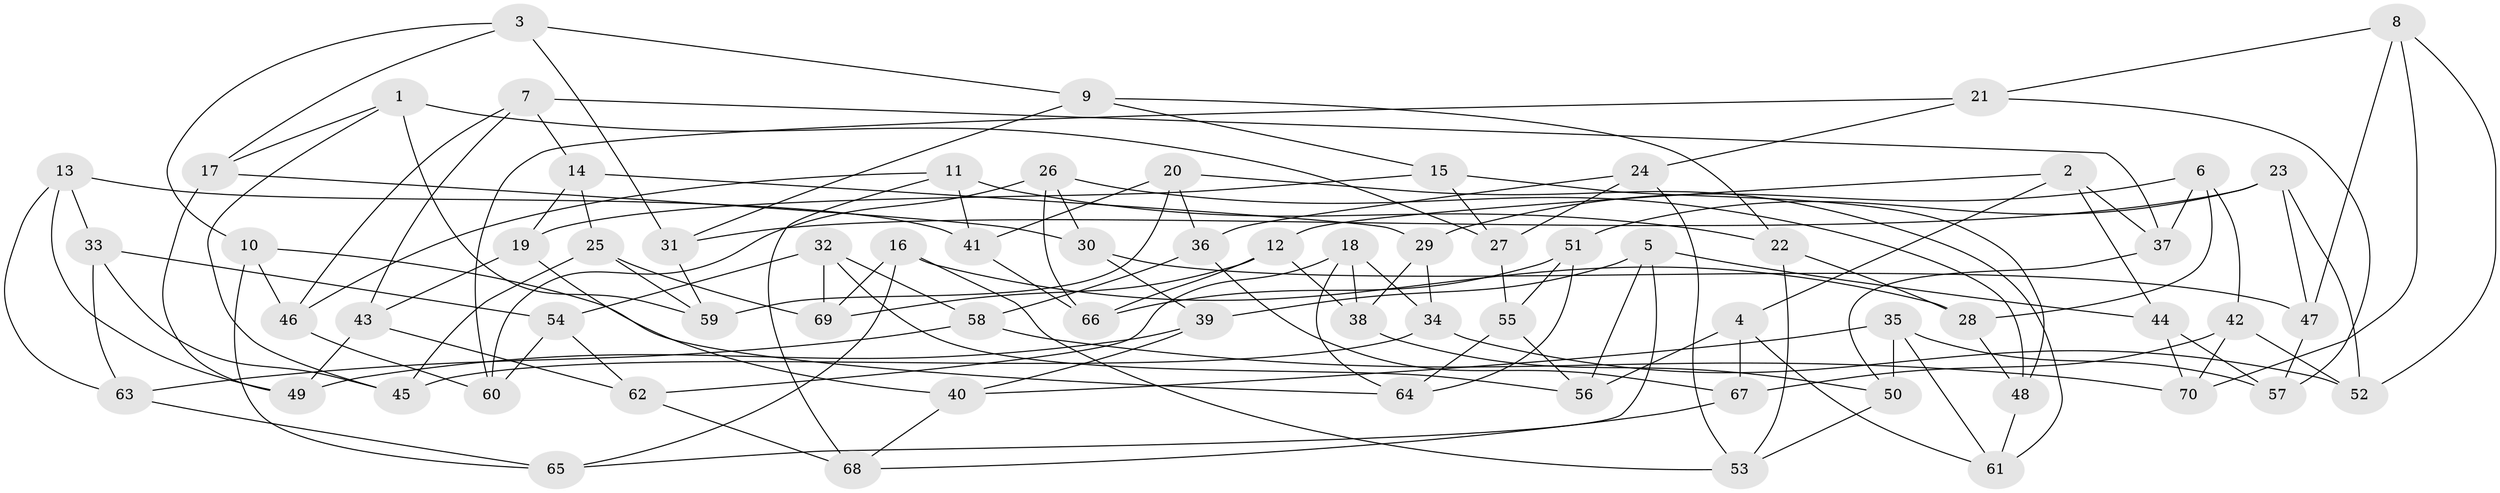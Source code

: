 // Generated by graph-tools (version 1.1) at 2025/27/03/09/25 03:27:00]
// undirected, 70 vertices, 140 edges
graph export_dot {
graph [start="1"]
  node [color=gray90,style=filled];
  1;
  2;
  3;
  4;
  5;
  6;
  7;
  8;
  9;
  10;
  11;
  12;
  13;
  14;
  15;
  16;
  17;
  18;
  19;
  20;
  21;
  22;
  23;
  24;
  25;
  26;
  27;
  28;
  29;
  30;
  31;
  32;
  33;
  34;
  35;
  36;
  37;
  38;
  39;
  40;
  41;
  42;
  43;
  44;
  45;
  46;
  47;
  48;
  49;
  50;
  51;
  52;
  53;
  54;
  55;
  56;
  57;
  58;
  59;
  60;
  61;
  62;
  63;
  64;
  65;
  66;
  67;
  68;
  69;
  70;
  1 -- 45;
  1 -- 27;
  1 -- 17;
  1 -- 59;
  2 -- 44;
  2 -- 4;
  2 -- 12;
  2 -- 37;
  3 -- 31;
  3 -- 17;
  3 -- 10;
  3 -- 9;
  4 -- 61;
  4 -- 67;
  4 -- 56;
  5 -- 56;
  5 -- 44;
  5 -- 65;
  5 -- 39;
  6 -- 29;
  6 -- 37;
  6 -- 28;
  6 -- 42;
  7 -- 46;
  7 -- 37;
  7 -- 43;
  7 -- 14;
  8 -- 21;
  8 -- 47;
  8 -- 52;
  8 -- 70;
  9 -- 31;
  9 -- 22;
  9 -- 15;
  10 -- 65;
  10 -- 46;
  10 -- 64;
  11 -- 41;
  11 -- 22;
  11 -- 68;
  11 -- 46;
  12 -- 66;
  12 -- 38;
  12 -- 69;
  13 -- 33;
  13 -- 41;
  13 -- 63;
  13 -- 49;
  14 -- 19;
  14 -- 29;
  14 -- 25;
  15 -- 19;
  15 -- 27;
  15 -- 48;
  16 -- 65;
  16 -- 28;
  16 -- 53;
  16 -- 69;
  17 -- 30;
  17 -- 49;
  18 -- 64;
  18 -- 62;
  18 -- 34;
  18 -- 38;
  19 -- 43;
  19 -- 40;
  20 -- 41;
  20 -- 36;
  20 -- 61;
  20 -- 59;
  21 -- 24;
  21 -- 57;
  21 -- 60;
  22 -- 53;
  22 -- 28;
  23 -- 47;
  23 -- 31;
  23 -- 52;
  23 -- 51;
  24 -- 53;
  24 -- 36;
  24 -- 27;
  25 -- 59;
  25 -- 69;
  25 -- 45;
  26 -- 48;
  26 -- 66;
  26 -- 60;
  26 -- 30;
  27 -- 55;
  28 -- 48;
  29 -- 38;
  29 -- 34;
  30 -- 39;
  30 -- 47;
  31 -- 59;
  32 -- 69;
  32 -- 54;
  32 -- 58;
  32 -- 56;
  33 -- 63;
  33 -- 54;
  33 -- 45;
  34 -- 52;
  34 -- 45;
  35 -- 40;
  35 -- 50;
  35 -- 57;
  35 -- 61;
  36 -- 58;
  36 -- 67;
  37 -- 50;
  38 -- 50;
  39 -- 49;
  39 -- 40;
  40 -- 68;
  41 -- 66;
  42 -- 67;
  42 -- 52;
  42 -- 70;
  43 -- 62;
  43 -- 49;
  44 -- 70;
  44 -- 57;
  46 -- 60;
  47 -- 57;
  48 -- 61;
  50 -- 53;
  51 -- 66;
  51 -- 55;
  51 -- 64;
  54 -- 60;
  54 -- 62;
  55 -- 56;
  55 -- 64;
  58 -- 63;
  58 -- 70;
  62 -- 68;
  63 -- 65;
  67 -- 68;
}
